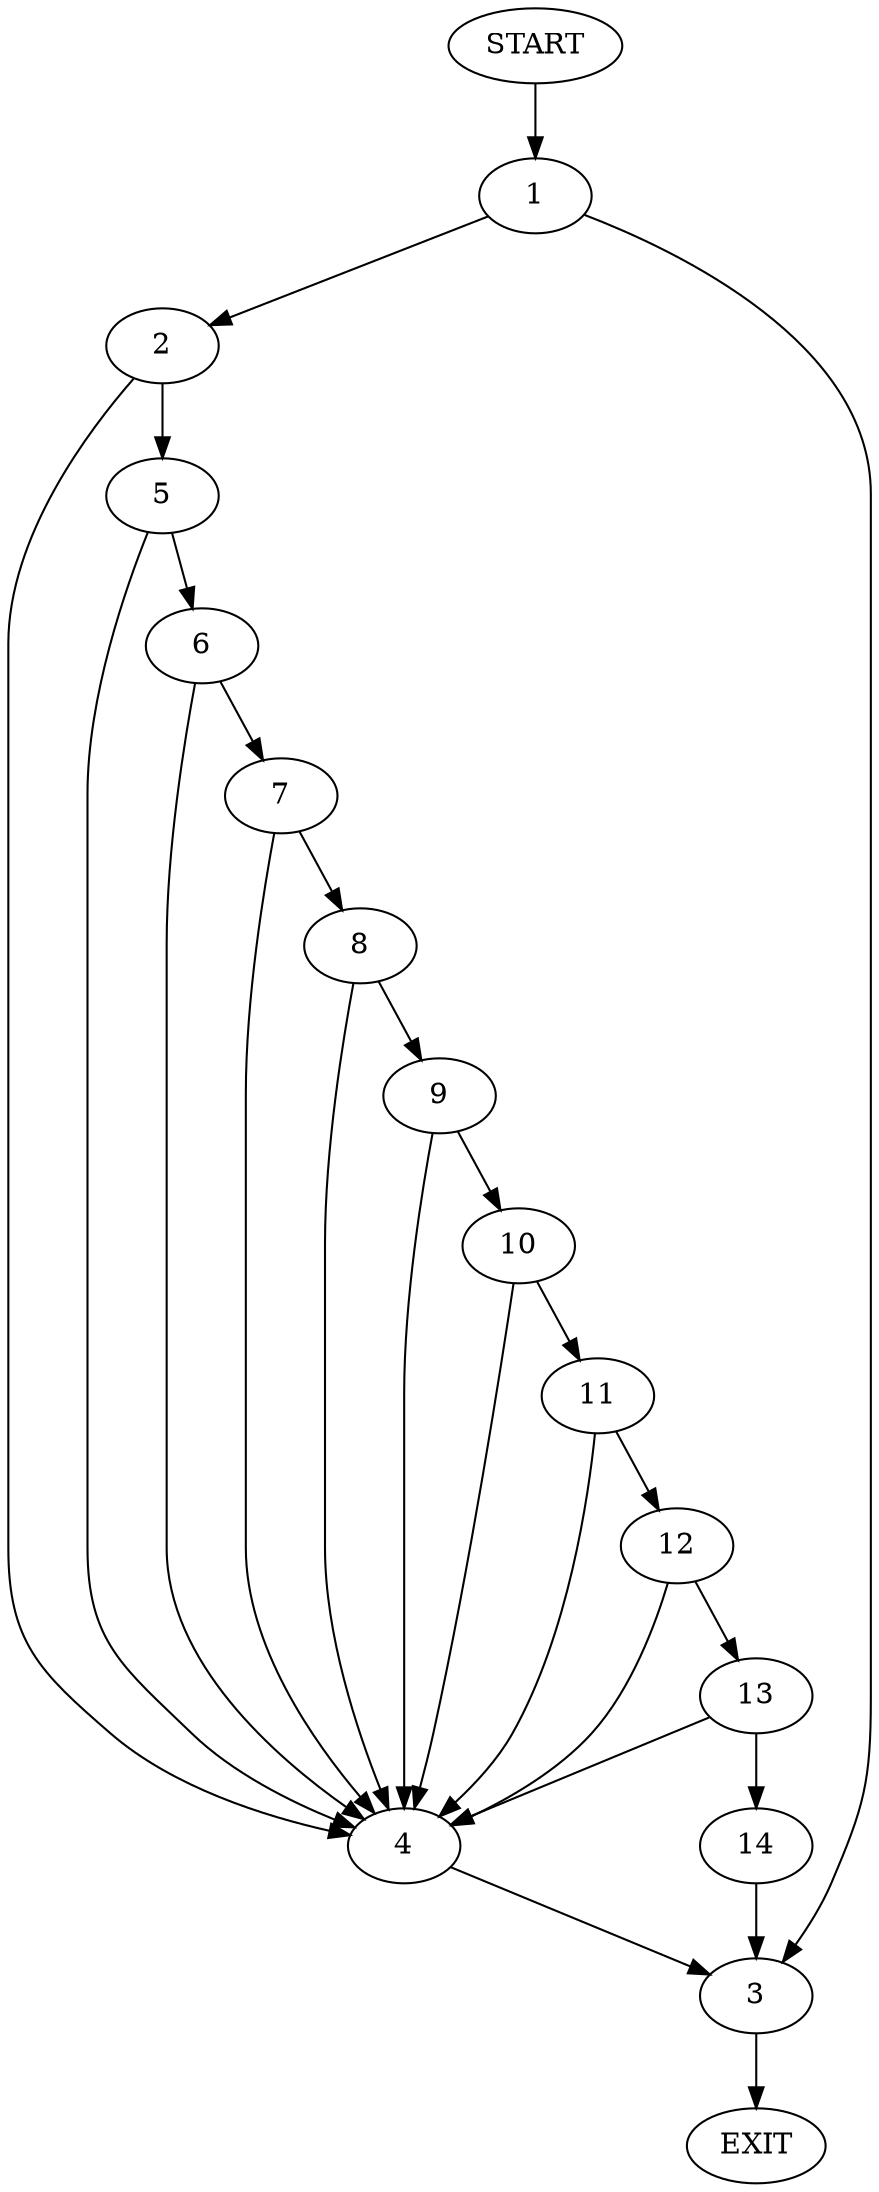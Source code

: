 digraph {
0 [label="START"]
15 [label="EXIT"]
0 -> 1
1 -> 2
1 -> 3
3 -> 15
2 -> 4
2 -> 5
4 -> 3
5 -> 4
5 -> 6
6 -> 4
6 -> 7
7 -> 4
7 -> 8
8 -> 4
8 -> 9
9 -> 4
9 -> 10
10 -> 4
10 -> 11
11 -> 4
11 -> 12
12 -> 4
12 -> 13
13 -> 4
13 -> 14
14 -> 3
}
